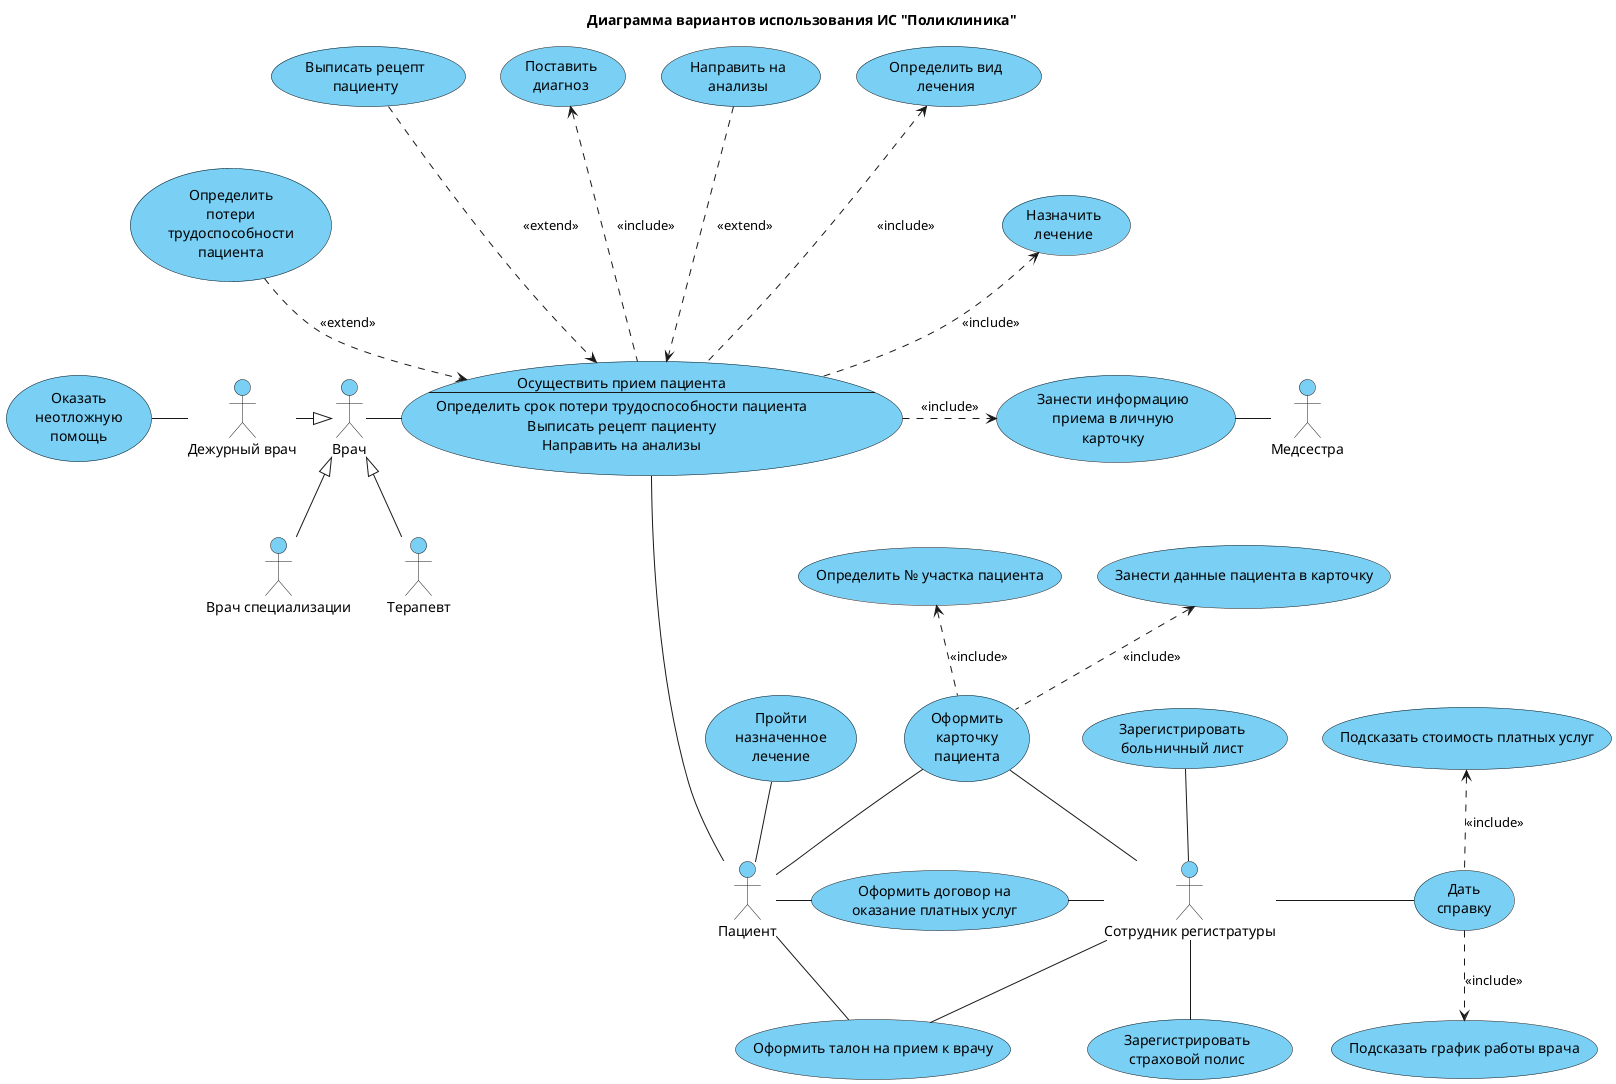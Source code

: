 @startuml usecase
title Диаграмма вариантов использования ИС "Поликлиника"

skinparam usecase {
  BackgroundColor #7acff5
}
skinparam actor {
  BackgroundColor #7acff5
}

actor doctor as "Врач"
actor doctor1 as "Врач специализации"
actor doctor2 as "Терапевт"
actor doctor3 as "Дежурный врач"
actor doctor4 as "Медсестра"
actor client as "Пациент"
actor personal as "Сотрудник регистратуры"

doctor <|-- doctor1
doctor <|-- doctor2
doctor <|-left- doctor3
(Оказать\nнеотложную\nпомощь) -right- doctor3

usecase US1 as "
  Осуществить прием пациента
  --
  Определить срок потери трудоспособности пациента
  Выписать рецепт пациенту
  Направить на анализы
"
doctor -right- US1

usecase US8 as "Занести информацию\nприема в личную\nкарточку"

(Определить\nпотери\nтрудоспособности\nпациента) ..> US1:<<extend>>
(Выписать рецепт\nпациенту) ...> US1:<<extend>>
(Поставить\nдиагноз) <... US1:<<include>>
(Направить на\nанализы) ...> US1:<<extend>>
(Определить вид\nлечения) <... US1:<<include>>
(Назначить\nлечение) <.. US1:<<include>>
US8 <.left. US1:<<include>>

US8 - doctor4

US1 ---- client

(Пройти\nназначенное\nлечение) -- client

usecase US11 as "Оформить\nкарточку\nпациента"
usecase US12 as "Оформить договор на\nоказание платных услуг"
usecase US13 as "Оформить талон на прием к врачу"

US11 -- client
client - US12
client -- US13


US11 -- personal
US12 - personal
personal -- US13

usecase US16 as "Дать\nсправку"

(Зарегистрировать\nбольничный лист) -- personal
personal - US16
personal -- (Зарегистрировать\nстраховой полис)


US16 ..> (Подсказать график работы врача):<<include>>
(Подсказать стоимость платных услуг) <.. US16:<<include>>
(Занести данные пациента в карточку) <.. US11:<<include>>
(Определить № участка пациента) <.. US11:<<include>>


@enduml